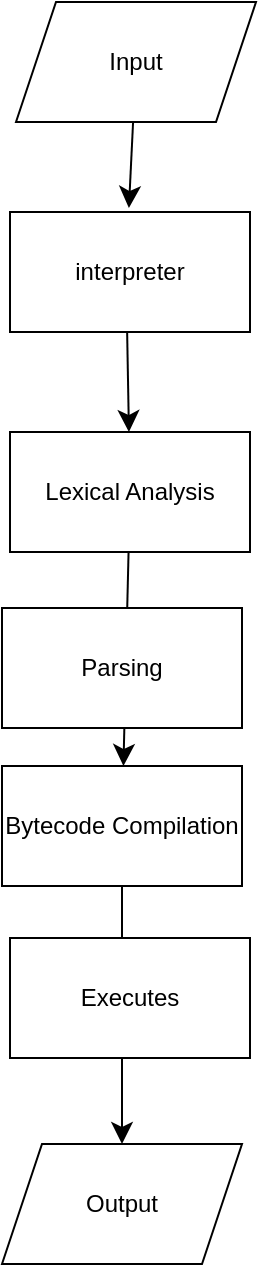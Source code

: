 <mxfile version="26.0.5">
  <diagram name="Page-1" id="4oncaI_nf6xwtP5Qiyy8">
    <mxGraphModel dx="1508" dy="1124" grid="0" gridSize="10" guides="1" tooltips="1" connect="1" arrows="1" fold="1" page="0" pageScale="1" pageWidth="850" pageHeight="1100" math="0" shadow="0">
      <root>
        <mxCell id="0" />
        <mxCell id="1" parent="0" />
        <mxCell id="_YZZ_syOvSxUPzCO9iPu-15" value="" style="edgeStyle=none;curved=1;rounded=0;orthogonalLoop=1;jettySize=auto;html=1;fontSize=12;startSize=8;endSize=8;" edge="1" parent="1" source="_YZZ_syOvSxUPzCO9iPu-2" target="_YZZ_syOvSxUPzCO9iPu-11">
          <mxGeometry relative="1" as="geometry" />
        </mxCell>
        <mxCell id="_YZZ_syOvSxUPzCO9iPu-2" value="Lexical Analysis" style="rounded=0;whiteSpace=wrap;html=1;" vertex="1" parent="1">
          <mxGeometry x="64" y="149" width="120" height="60" as="geometry" />
        </mxCell>
        <mxCell id="_YZZ_syOvSxUPzCO9iPu-8" value="" style="edgeStyle=none;curved=1;rounded=0;orthogonalLoop=1;jettySize=auto;html=1;fontSize=12;startSize=8;endSize=8;" edge="1" parent="1" source="_YZZ_syOvSxUPzCO9iPu-5">
          <mxGeometry relative="1" as="geometry">
            <mxPoint x="123.456" y="37" as="targetPoint" />
          </mxGeometry>
        </mxCell>
        <mxCell id="_YZZ_syOvSxUPzCO9iPu-5" value="Input" style="shape=parallelogram;perimeter=parallelogramPerimeter;whiteSpace=wrap;html=1;fixedSize=1;" vertex="1" parent="1">
          <mxGeometry x="67" y="-66" width="120" height="60" as="geometry" />
        </mxCell>
        <mxCell id="_YZZ_syOvSxUPzCO9iPu-9" value="" style="edgeStyle=none;curved=1;rounded=0;orthogonalLoop=1;jettySize=auto;html=1;fontSize=12;startSize=8;endSize=8;" edge="1" parent="1" target="_YZZ_syOvSxUPzCO9iPu-2">
          <mxGeometry relative="1" as="geometry">
            <mxPoint x="122.536" y="97" as="sourcePoint" />
          </mxGeometry>
        </mxCell>
        <mxCell id="_YZZ_syOvSxUPzCO9iPu-10" value="Parsing" style="rounded=0;whiteSpace=wrap;html=1;" vertex="1" parent="1">
          <mxGeometry x="60" y="237" width="120" height="60" as="geometry" />
        </mxCell>
        <mxCell id="_YZZ_syOvSxUPzCO9iPu-16" value="" style="edgeStyle=none;curved=1;rounded=0;orthogonalLoop=1;jettySize=auto;html=1;fontSize=12;startSize=8;endSize=8;" edge="1" parent="1" source="_YZZ_syOvSxUPzCO9iPu-11" target="_YZZ_syOvSxUPzCO9iPu-14">
          <mxGeometry relative="1" as="geometry" />
        </mxCell>
        <mxCell id="_YZZ_syOvSxUPzCO9iPu-11" value="Bytecode Compilation" style="rounded=0;whiteSpace=wrap;html=1;" vertex="1" parent="1">
          <mxGeometry x="60" y="316" width="120" height="60" as="geometry" />
        </mxCell>
        <mxCell id="_YZZ_syOvSxUPzCO9iPu-14" value="Output" style="shape=parallelogram;perimeter=parallelogramPerimeter;whiteSpace=wrap;html=1;fixedSize=1;" vertex="1" parent="1">
          <mxGeometry x="60" y="505" width="120" height="60" as="geometry" />
        </mxCell>
        <mxCell id="_YZZ_syOvSxUPzCO9iPu-17" value="interpreter" style="rounded=0;whiteSpace=wrap;html=1;" vertex="1" parent="1">
          <mxGeometry x="64" y="39" width="120" height="60" as="geometry" />
        </mxCell>
        <mxCell id="_YZZ_syOvSxUPzCO9iPu-18" value="Executes" style="rounded=0;whiteSpace=wrap;html=1;" vertex="1" parent="1">
          <mxGeometry x="64" y="402" width="120" height="60" as="geometry" />
        </mxCell>
      </root>
    </mxGraphModel>
  </diagram>
</mxfile>
